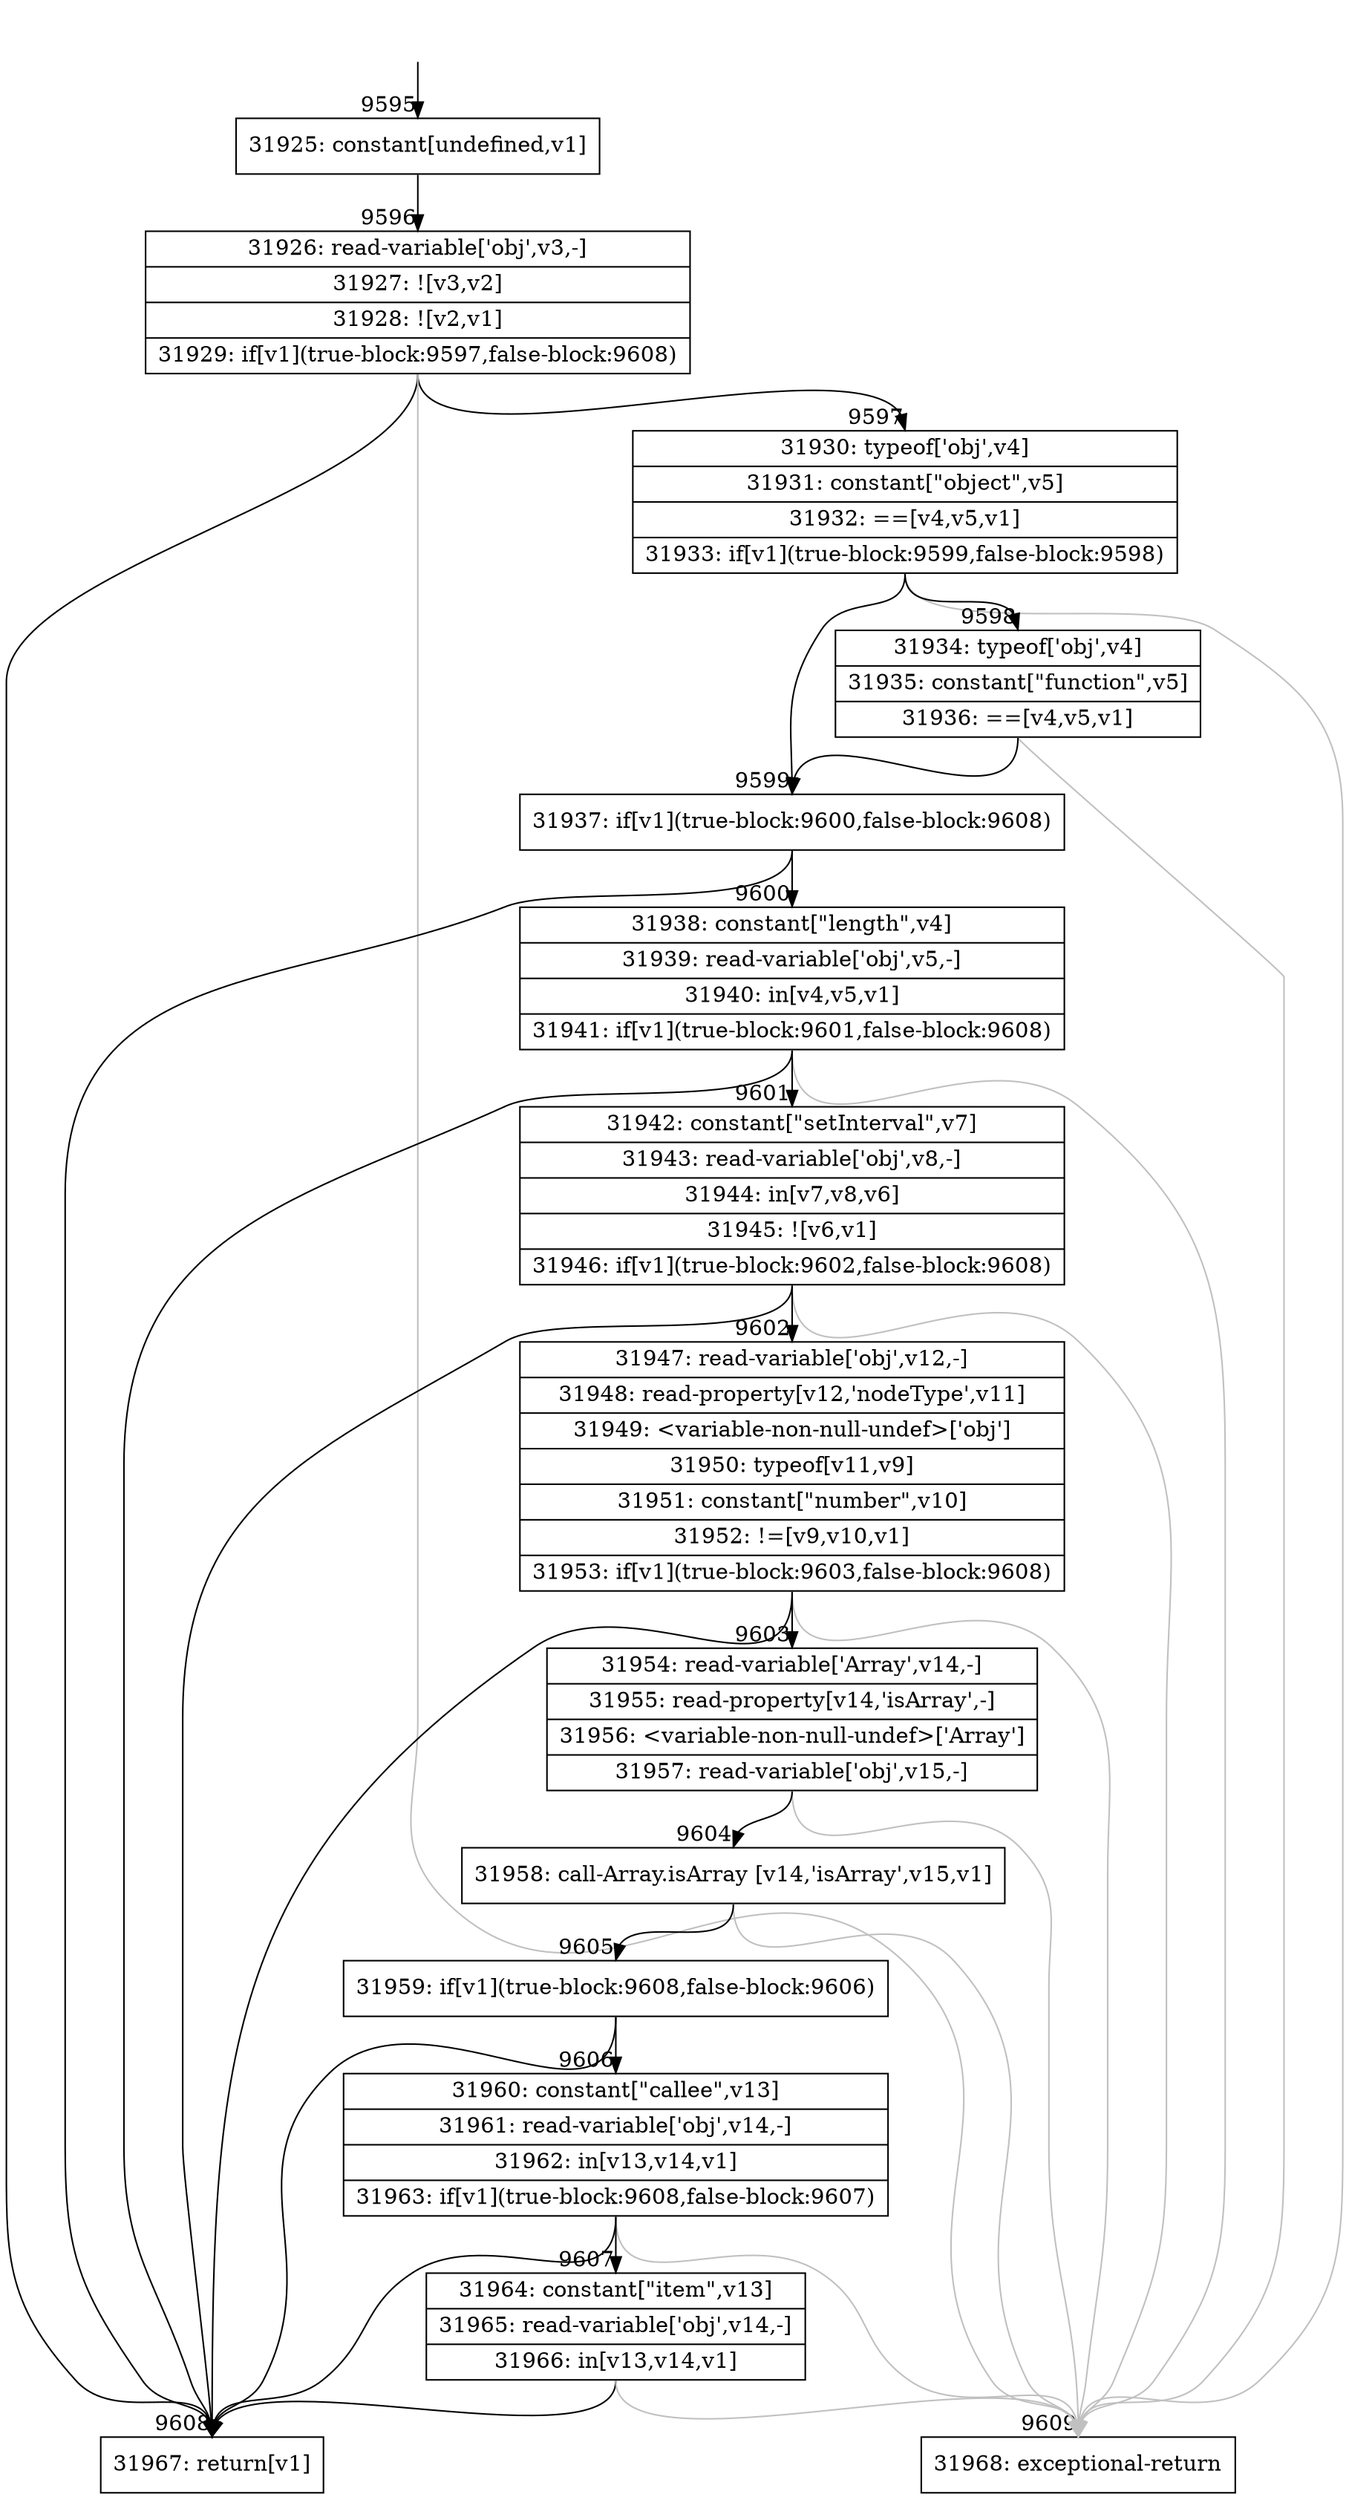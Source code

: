 digraph {
rankdir="TD"
BB_entry707[shape=none,label=""];
BB_entry707 -> BB9595 [tailport=s, headport=n, headlabel="    9595"]
BB9595 [shape=record label="{31925: constant[undefined,v1]}" ] 
BB9595 -> BB9596 [tailport=s, headport=n, headlabel="      9596"]
BB9596 [shape=record label="{31926: read-variable['obj',v3,-]|31927: ![v3,v2]|31928: ![v2,v1]|31929: if[v1](true-block:9597,false-block:9608)}" ] 
BB9596 -> BB9608 [tailport=s, headport=n, headlabel="      9608"]
BB9596 -> BB9597 [tailport=s, headport=n, headlabel="      9597"]
BB9596 -> BB9609 [tailport=s, headport=n, color=gray, headlabel="      9609"]
BB9597 [shape=record label="{31930: typeof['obj',v4]|31931: constant[\"object\",v5]|31932: ==[v4,v5,v1]|31933: if[v1](true-block:9599,false-block:9598)}" ] 
BB9597 -> BB9599 [tailport=s, headport=n, headlabel="      9599"]
BB9597 -> BB9598 [tailport=s, headport=n, headlabel="      9598"]
BB9597 -> BB9609 [tailport=s, headport=n, color=gray]
BB9598 [shape=record label="{31934: typeof['obj',v4]|31935: constant[\"function\",v5]|31936: ==[v4,v5,v1]}" ] 
BB9598 -> BB9599 [tailport=s, headport=n]
BB9598 -> BB9609 [tailport=s, headport=n, color=gray]
BB9599 [shape=record label="{31937: if[v1](true-block:9600,false-block:9608)}" ] 
BB9599 -> BB9608 [tailport=s, headport=n]
BB9599 -> BB9600 [tailport=s, headport=n, headlabel="      9600"]
BB9600 [shape=record label="{31938: constant[\"length\",v4]|31939: read-variable['obj',v5,-]|31940: in[v4,v5,v1]|31941: if[v1](true-block:9601,false-block:9608)}" ] 
BB9600 -> BB9608 [tailport=s, headport=n]
BB9600 -> BB9601 [tailport=s, headport=n, headlabel="      9601"]
BB9600 -> BB9609 [tailport=s, headport=n, color=gray]
BB9601 [shape=record label="{31942: constant[\"setInterval\",v7]|31943: read-variable['obj',v8,-]|31944: in[v7,v8,v6]|31945: ![v6,v1]|31946: if[v1](true-block:9602,false-block:9608)}" ] 
BB9601 -> BB9608 [tailport=s, headport=n]
BB9601 -> BB9602 [tailport=s, headport=n, headlabel="      9602"]
BB9601 -> BB9609 [tailport=s, headport=n, color=gray]
BB9602 [shape=record label="{31947: read-variable['obj',v12,-]|31948: read-property[v12,'nodeType',v11]|31949: \<variable-non-null-undef\>['obj']|31950: typeof[v11,v9]|31951: constant[\"number\",v10]|31952: !=[v9,v10,v1]|31953: if[v1](true-block:9603,false-block:9608)}" ] 
BB9602 -> BB9608 [tailport=s, headport=n]
BB9602 -> BB9603 [tailport=s, headport=n, headlabel="      9603"]
BB9602 -> BB9609 [tailport=s, headport=n, color=gray]
BB9603 [shape=record label="{31954: read-variable['Array',v14,-]|31955: read-property[v14,'isArray',-]|31956: \<variable-non-null-undef\>['Array']|31957: read-variable['obj',v15,-]}" ] 
BB9603 -> BB9604 [tailport=s, headport=n, headlabel="      9604"]
BB9603 -> BB9609 [tailport=s, headport=n, color=gray]
BB9604 [shape=record label="{31958: call-Array.isArray [v14,'isArray',v15,v1]}" ] 
BB9604 -> BB9605 [tailport=s, headport=n, headlabel="      9605"]
BB9604 -> BB9609 [tailport=s, headport=n, color=gray]
BB9605 [shape=record label="{31959: if[v1](true-block:9608,false-block:9606)}" ] 
BB9605 -> BB9608 [tailport=s, headport=n]
BB9605 -> BB9606 [tailport=s, headport=n, headlabel="      9606"]
BB9606 [shape=record label="{31960: constant[\"callee\",v13]|31961: read-variable['obj',v14,-]|31962: in[v13,v14,v1]|31963: if[v1](true-block:9608,false-block:9607)}" ] 
BB9606 -> BB9608 [tailport=s, headport=n]
BB9606 -> BB9607 [tailport=s, headport=n, headlabel="      9607"]
BB9606 -> BB9609 [tailport=s, headport=n, color=gray]
BB9607 [shape=record label="{31964: constant[\"item\",v13]|31965: read-variable['obj',v14,-]|31966: in[v13,v14,v1]}" ] 
BB9607 -> BB9608 [tailport=s, headport=n]
BB9607 -> BB9609 [tailport=s, headport=n, color=gray]
BB9608 [shape=record label="{31967: return[v1]}" ] 
BB9609 [shape=record label="{31968: exceptional-return}" ] 
//#$~ 17081
}
